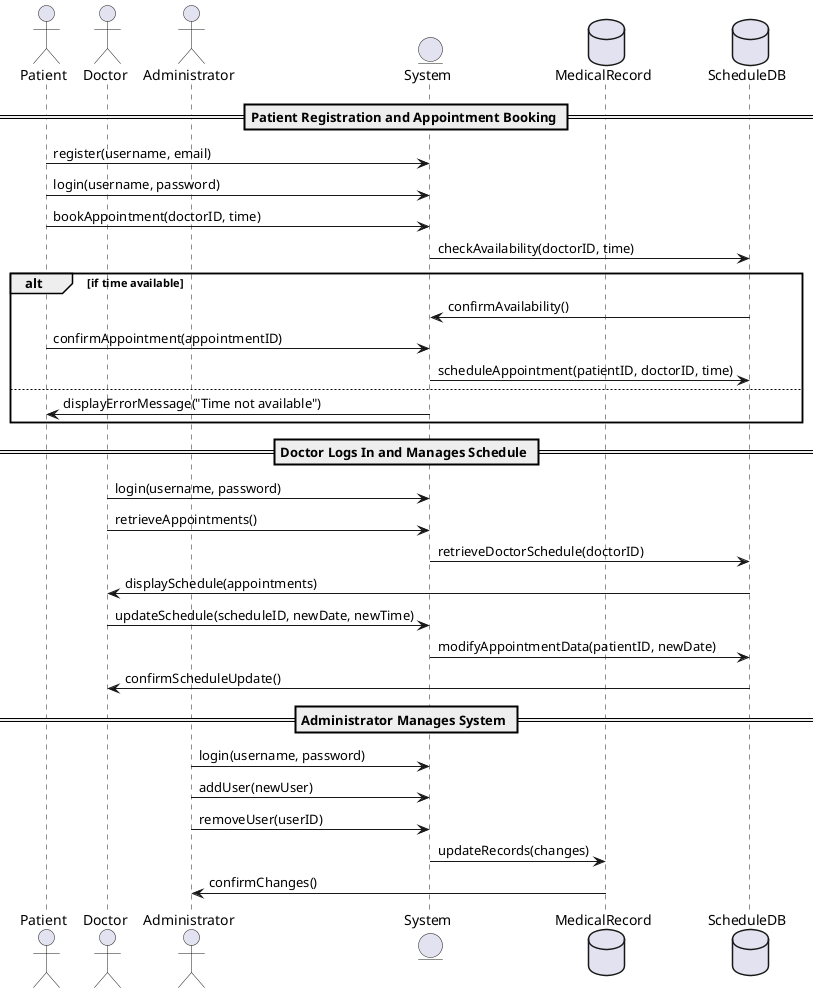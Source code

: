 @startuml

actor "Patient" as Patient
actor "Doctor" as Doctor
actor "Administrator" as Admin
entity "System" as System
database "MedicalRecord" as MedRec
database "ScheduleDB" as Schedule

== Patient Registration and Appointment Booking ==
Patient -> System : register(username, email)
Patient -> System : login(username, password)
Patient -> System : bookAppointment(doctorID, time)
System -> Schedule : checkAvailability(doctorID, time)
alt if time available
    Schedule -> System : confirmAvailability()
    Patient -> System : confirmAppointment(appointmentID)
    System -> Schedule : scheduleAppointment(patientID, doctorID, time)
else
    System -> Patient : displayErrorMessage("Time not available")
end

== Doctor Logs In and Manages Schedule ==
Doctor -> System : login(username, password)
Doctor -> System : retrieveAppointments()
System -> Schedule : retrieveDoctorSchedule(doctorID)
Schedule -> Doctor : displaySchedule(appointments)
Doctor -> System : updateSchedule(scheduleID, newDate, newTime)
System -> Schedule : modifyAppointmentData(patientID, newDate)
Schedule -> Doctor : confirmScheduleUpdate()

== Administrator Manages System ==
Admin -> System : login(username, password)
Admin -> System : addUser(newUser)
Admin -> System : removeUser(userID)
System -> MedRec : updateRecords(changes)
MedRec -> Admin : confirmChanges()

@enduml
